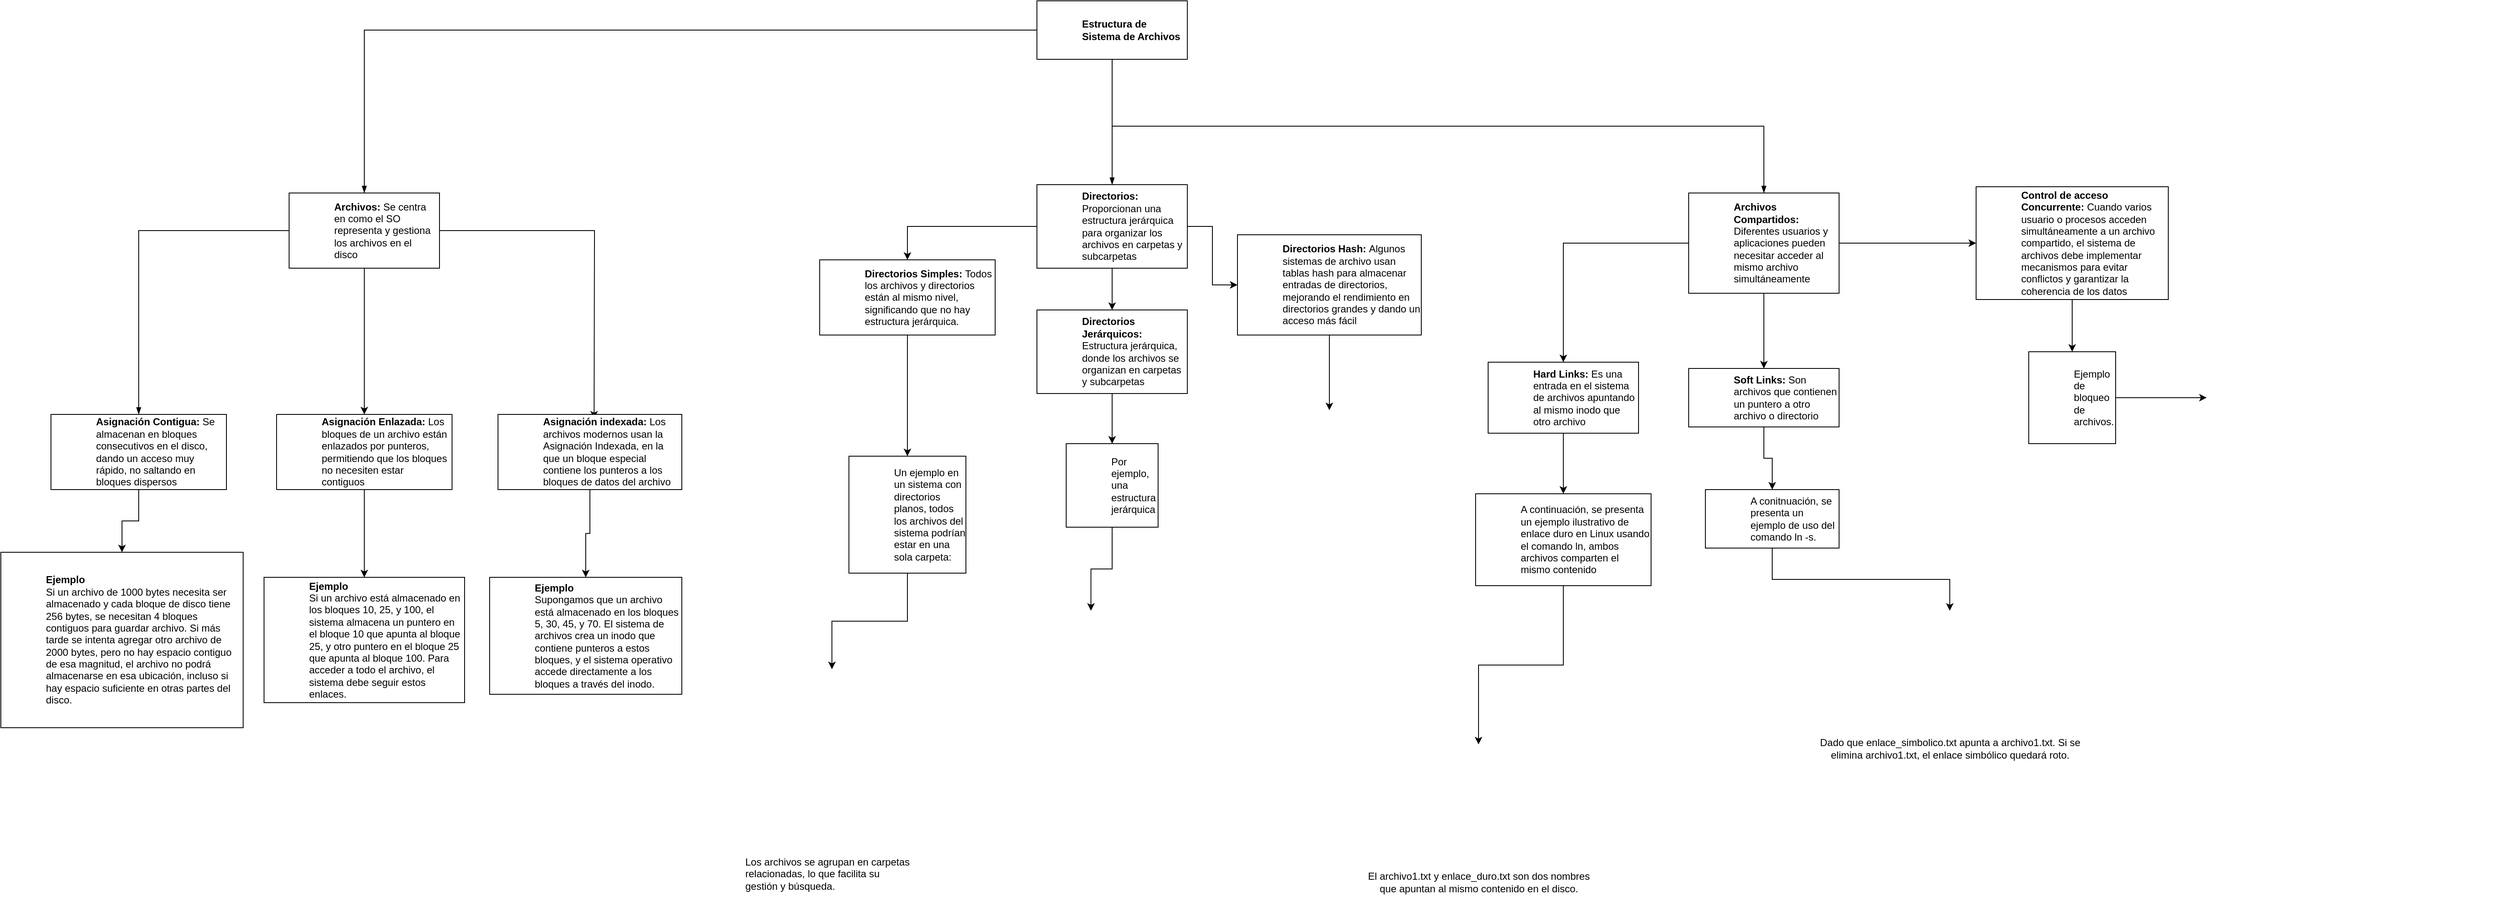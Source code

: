 <mxfile version="24.8.4">
  <diagram name="Página-1" id="pyFA8Tmh1pCsYIDLbJZS">
    <mxGraphModel dx="4190" dy="1953" grid="1" gridSize="10" guides="1" tooltips="1" connect="1" arrows="1" fold="1" page="1" pageScale="1" pageWidth="827" pageHeight="1169" math="0" shadow="0">
      <root>
        <mxCell id="0" />
        <mxCell id="1" parent="0" />
        <UserObject label="Estructura de Sistema de Archivos" placeholders="1" id="P7m57hnNrAGmOv4Gt1nb-1">
          <mxCell style="label;whiteSpace=wrap;html=1;rounded=0;glass=0;treeMoving=1;treeFolding=1;" vertex="1" parent="1">
            <mxGeometry x="530" y="40" width="180" height="70" as="geometry" />
          </mxCell>
        </UserObject>
        <mxCell id="P7m57hnNrAGmOv4Gt1nb-2" value="" style="endArrow=blockThin;endFill=1;fontSize=11;edgeStyle=elbowEdgeStyle;elbow=vertical;rounded=0;exitX=0;exitY=0.5;exitDx=0;exitDy=0;entryX=0.5;entryY=0;entryDx=0;entryDy=0;" edge="1" parent="1" source="P7m57hnNrAGmOv4Gt1nb-1" target="P7m57hnNrAGmOv4Gt1nb-4">
          <mxGeometry relative="1" as="geometry">
            <mxPoint x="515" y="100.0" as="sourcePoint" />
            <mxPoint x="-370" y="260.0" as="targetPoint" />
            <Array as="points">
              <mxPoint x="140" y="75" />
            </Array>
          </mxGeometry>
        </mxCell>
        <mxCell id="P7m57hnNrAGmOv4Gt1nb-3" style="edgeStyle=orthogonalEdgeStyle;rounded=0;orthogonalLoop=1;jettySize=auto;html=1;fontFamily=Helvetica;fontSize=12;fontColor=default;fontStyle=1;entryX=0.5;entryY=0;entryDx=0;entryDy=0;" edge="1" parent="1" source="P7m57hnNrAGmOv4Gt1nb-4" target="P7m57hnNrAGmOv4Gt1nb-11">
          <mxGeometry relative="1" as="geometry">
            <mxPoint x="-72" y="500" as="targetPoint" />
          </mxGeometry>
        </mxCell>
        <mxCell id="P7m57hnNrAGmOv4Gt1nb-13" style="edgeStyle=orthogonalEdgeStyle;rounded=0;orthogonalLoop=1;jettySize=auto;html=1;entryX=0.5;entryY=0;entryDx=0;entryDy=0;exitX=1;exitY=0.5;exitDx=0;exitDy=0;" edge="1" parent="1" source="P7m57hnNrAGmOv4Gt1nb-4">
          <mxGeometry relative="1" as="geometry">
            <mxPoint x="-140" y="390" as="sourcePoint" />
            <mxPoint y="540" as="targetPoint" />
          </mxGeometry>
        </mxCell>
        <UserObject label="Archivos: &lt;span style=&quot;font-weight: normal;&quot;&gt;Se centra en como el SO representa y gestiona los archivos en el disco&lt;/span&gt;&amp;nbsp;" placeholders="1" id="P7m57hnNrAGmOv4Gt1nb-4">
          <mxCell style="label;whiteSpace=wrap;html=1;rounded=0;glass=0;treeFolding=1;treeMoving=1;" vertex="1" parent="1">
            <mxGeometry x="-365" y="270" width="180" height="90" as="geometry" />
          </mxCell>
        </UserObject>
        <mxCell id="P7m57hnNrAGmOv4Gt1nb-5" value="" style="endArrow=blockThin;endFill=1;fontSize=11;edgeStyle=elbowEdgeStyle;elbow=vertical;rounded=0;" edge="1" parent="1" source="P7m57hnNrAGmOv4Gt1nb-1" target="P7m57hnNrAGmOv4Gt1nb-6">
          <mxGeometry relative="1" as="geometry" />
        </mxCell>
        <mxCell id="P7m57hnNrAGmOv4Gt1nb-15" style="edgeStyle=orthogonalEdgeStyle;rounded=0;orthogonalLoop=1;jettySize=auto;html=1;entryX=0.5;entryY=0;entryDx=0;entryDy=0;" edge="1" parent="1" source="P7m57hnNrAGmOv4Gt1nb-6" target="P7m57hnNrAGmOv4Gt1nb-16">
          <mxGeometry relative="1" as="geometry">
            <mxPoint x="440" y="510" as="targetPoint" />
          </mxGeometry>
        </mxCell>
        <mxCell id="P7m57hnNrAGmOv4Gt1nb-18" value="" style="edgeStyle=orthogonalEdgeStyle;rounded=0;orthogonalLoop=1;jettySize=auto;html=1;" edge="1" parent="1" source="P7m57hnNrAGmOv4Gt1nb-6" target="P7m57hnNrAGmOv4Gt1nb-17">
          <mxGeometry relative="1" as="geometry" />
        </mxCell>
        <mxCell id="P7m57hnNrAGmOv4Gt1nb-20" value="" style="edgeStyle=orthogonalEdgeStyle;rounded=0;orthogonalLoop=1;jettySize=auto;html=1;fontFamily=Helvetica;fontSize=12;fontColor=default;fontStyle=1;" edge="1" parent="1" source="P7m57hnNrAGmOv4Gt1nb-6" target="P7m57hnNrAGmOv4Gt1nb-19">
          <mxGeometry relative="1" as="geometry" />
        </mxCell>
        <UserObject label="Directorios: &lt;span style=&quot;font-weight: normal;&quot;&gt;Proporcionan una estructura jerárquica para organizar los archivos en carpetas y subcarpetas&amp;nbsp;&lt;/span&gt;" placeholders="1" id="P7m57hnNrAGmOv4Gt1nb-6">
          <mxCell style="label;whiteSpace=wrap;html=1;rounded=0;glass=0;treeFolding=1;treeMoving=1;" vertex="1" parent="1">
            <mxGeometry x="530" y="260" width="180" height="100" as="geometry" />
          </mxCell>
        </UserObject>
        <mxCell id="P7m57hnNrAGmOv4Gt1nb-7" value="" style="endArrow=blockThin;endFill=1;fontSize=11;edgeStyle=elbowEdgeStyle;elbow=vertical;rounded=0;" edge="1" parent="1" source="P7m57hnNrAGmOv4Gt1nb-1" target="P7m57hnNrAGmOv4Gt1nb-8">
          <mxGeometry relative="1" as="geometry">
            <Array as="points">
              <mxPoint x="880" y="190" />
            </Array>
          </mxGeometry>
        </mxCell>
        <mxCell id="P7m57hnNrAGmOv4Gt1nb-26" value="" style="edgeStyle=orthogonalEdgeStyle;rounded=0;orthogonalLoop=1;jettySize=auto;html=1;fontFamily=Helvetica;fontSize=12;fontColor=default;fontStyle=1;" edge="1" parent="1" source="P7m57hnNrAGmOv4Gt1nb-8" target="P7m57hnNrAGmOv4Gt1nb-25">
          <mxGeometry relative="1" as="geometry" />
        </mxCell>
        <mxCell id="P7m57hnNrAGmOv4Gt1nb-28" value="" style="edgeStyle=orthogonalEdgeStyle;rounded=0;orthogonalLoop=1;jettySize=auto;html=1;fontFamily=Helvetica;fontSize=12;fontColor=default;fontStyle=1;" edge="1" parent="1" source="P7m57hnNrAGmOv4Gt1nb-8" target="P7m57hnNrAGmOv4Gt1nb-27">
          <mxGeometry relative="1" as="geometry" />
        </mxCell>
        <mxCell id="P7m57hnNrAGmOv4Gt1nb-30" value="" style="edgeStyle=orthogonalEdgeStyle;rounded=0;orthogonalLoop=1;jettySize=auto;html=1;fontFamily=Helvetica;fontSize=12;fontColor=default;fontStyle=1;" edge="1" parent="1" source="P7m57hnNrAGmOv4Gt1nb-8" target="P7m57hnNrAGmOv4Gt1nb-29">
          <mxGeometry relative="1" as="geometry" />
        </mxCell>
        <UserObject label="Archivos Compartidos: &lt;span style=&quot;font-weight: normal;&quot;&gt;Diferentes usuarios y aplicaciones pueden necesitar acceder al mismo archivo simultáneamente&lt;/span&gt;" placeholders="1" id="P7m57hnNrAGmOv4Gt1nb-8">
          <mxCell style="label;whiteSpace=wrap;html=1;rounded=0;glass=0;" vertex="1" parent="1">
            <mxGeometry x="1310" y="270" width="180" height="120" as="geometry" />
          </mxCell>
        </UserObject>
        <mxCell id="P7m57hnNrAGmOv4Gt1nb-9" value="" style="endArrow=blockThin;endFill=1;fontSize=11;edgeStyle=elbowEdgeStyle;elbow=vertical;rounded=0;exitX=0;exitY=0.5;exitDx=0;exitDy=0;entryX=0.5;entryY=0;entryDx=0;entryDy=0;" edge="1" parent="1" source="P7m57hnNrAGmOv4Gt1nb-4" target="P7m57hnNrAGmOv4Gt1nb-10">
          <mxGeometry relative="1" as="geometry">
            <mxPoint x="-62" y="330" as="sourcePoint" />
            <Array as="points">
              <mxPoint x="-430" y="315" />
            </Array>
          </mxGeometry>
        </mxCell>
        <mxCell id="P7m57hnNrAGmOv4Gt1nb-44" style="edgeStyle=orthogonalEdgeStyle;rounded=0;orthogonalLoop=1;jettySize=auto;html=1;entryX=0.5;entryY=0;entryDx=0;entryDy=0;fontFamily=Helvetica;fontSize=12;fontColor=default;fontStyle=1;" edge="1" parent="1" source="P7m57hnNrAGmOv4Gt1nb-10" target="P7m57hnNrAGmOv4Gt1nb-43">
          <mxGeometry relative="1" as="geometry" />
        </mxCell>
        <UserObject label="Asignación Contigua: &lt;span style=&quot;font-weight: normal;&quot;&gt;Se almacenan en bloques consecutivos en el disco, dando un acceso muy rápido, no saltando en bloques dispersos&lt;/span&gt;" placeholders="1" id="P7m57hnNrAGmOv4Gt1nb-10">
          <mxCell style="label;whiteSpace=wrap;html=1;rounded=0;glass=0;treeFolding=1;treeMoving=1;" vertex="1" parent="1">
            <mxGeometry x="-650" y="535" width="210" height="90" as="geometry" />
          </mxCell>
        </UserObject>
        <mxCell id="P7m57hnNrAGmOv4Gt1nb-47" style="edgeStyle=orthogonalEdgeStyle;rounded=0;orthogonalLoop=1;jettySize=auto;html=1;entryX=0.5;entryY=0;entryDx=0;entryDy=0;fontFamily=Helvetica;fontSize=12;fontColor=default;fontStyle=1;" edge="1" parent="1" source="P7m57hnNrAGmOv4Gt1nb-11" target="P7m57hnNrAGmOv4Gt1nb-46">
          <mxGeometry relative="1" as="geometry" />
        </mxCell>
        <UserObject label="Asignación Enlazada: &lt;span style=&quot;font-weight: 400;&quot;&gt;Los bloques de un archivo están enlazados por punteros, permitiendo que los bloques no necesiten estar contiguos&lt;/span&gt;&amp;nbsp;" placeholders="1" id="P7m57hnNrAGmOv4Gt1nb-11">
          <mxCell style="label;whiteSpace=wrap;html=1;rounded=0;glass=0;treeFolding=1;treeMoving=1;" vertex="1" parent="1">
            <mxGeometry x="-380" y="535" width="210" height="90" as="geometry" />
          </mxCell>
        </UserObject>
        <mxCell id="P7m57hnNrAGmOv4Gt1nb-51" style="edgeStyle=orthogonalEdgeStyle;rounded=0;orthogonalLoop=1;jettySize=auto;html=1;entryX=0.5;entryY=0;entryDx=0;entryDy=0;fontFamily=Helvetica;fontSize=12;fontColor=default;fontStyle=1;" edge="1" parent="1" source="P7m57hnNrAGmOv4Gt1nb-12" target="P7m57hnNrAGmOv4Gt1nb-48">
          <mxGeometry relative="1" as="geometry" />
        </mxCell>
        <UserObject label="Asignación indexada: &lt;span style=&quot;font-weight: 400;&quot;&gt;Los archivos modernos usan la Asignación Indexada, en la que un bloque especial contiene los punteros a los bloques de datos del archivo&lt;/span&gt;" placeholders="1" id="P7m57hnNrAGmOv4Gt1nb-12">
          <mxCell style="label;whiteSpace=wrap;html=1;rounded=0;glass=0;treeFolding=1;treeMoving=1;" vertex="1" parent="1">
            <mxGeometry x="-115" y="535" width="220" height="90" as="geometry" />
          </mxCell>
        </UserObject>
        <mxCell id="P7m57hnNrAGmOv4Gt1nb-55" value="" style="edgeStyle=orthogonalEdgeStyle;rounded=0;orthogonalLoop=1;jettySize=auto;html=1;fontFamily=Helvetica;fontSize=12;fontColor=default;fontStyle=1;" edge="1" parent="1" source="P7m57hnNrAGmOv4Gt1nb-16" target="P7m57hnNrAGmOv4Gt1nb-52">
          <mxGeometry relative="1" as="geometry" />
        </mxCell>
        <UserObject label="Directorios Simples: &lt;span style=&quot;font-weight: normal;&quot;&gt;Todos los archivos y directorios están al mismo nivel, significando que no hay estructura jerárquica.&amp;nbsp;&lt;/span&gt;" placeholders="1" id="P7m57hnNrAGmOv4Gt1nb-16">
          <mxCell style="label;whiteSpace=wrap;html=1;rounded=0;glass=0;treeFolding=1;treeMoving=1;" vertex="1" parent="1">
            <mxGeometry x="270" y="350" width="210" height="90" as="geometry" />
          </mxCell>
        </UserObject>
        <mxCell id="P7m57hnNrAGmOv4Gt1nb-60" value="" style="edgeStyle=orthogonalEdgeStyle;rounded=0;orthogonalLoop=1;jettySize=auto;html=1;fontFamily=Helvetica;fontSize=12;fontColor=default;fontStyle=1;" edge="1" parent="1" source="P7m57hnNrAGmOv4Gt1nb-17" target="P7m57hnNrAGmOv4Gt1nb-57">
          <mxGeometry relative="1" as="geometry" />
        </mxCell>
        <UserObject label="Directorios Jerárquicos: &lt;span style=&quot;font-weight: normal;&quot;&gt;Estructura jerárquica, donde los archivos se organizan en carpetas y subcarpetas&lt;/span&gt;" placeholders="1" id="P7m57hnNrAGmOv4Gt1nb-17">
          <mxCell style="label;whiteSpace=wrap;html=1;rounded=0;glass=0;treeFolding=1;treeMoving=1;" vertex="1" parent="1">
            <mxGeometry x="530" y="410" width="180" height="100" as="geometry" />
          </mxCell>
        </UserObject>
        <mxCell id="P7m57hnNrAGmOv4Gt1nb-63" style="edgeStyle=orthogonalEdgeStyle;rounded=0;orthogonalLoop=1;jettySize=auto;html=1;entryX=0.5;entryY=0;entryDx=0;entryDy=0;fontFamily=Helvetica;fontSize=12;fontColor=default;fontStyle=1;" edge="1" parent="1" source="P7m57hnNrAGmOv4Gt1nb-19" target="P7m57hnNrAGmOv4Gt1nb-62">
          <mxGeometry relative="1" as="geometry" />
        </mxCell>
        <UserObject label="Directorios Hash: &lt;span style=&quot;font-weight: normal;&quot;&gt;Algunos sistemas de archivo usan tablas hash para almacenar entradas de directorios, mejorando el rendimiento en directorios grandes y dando un acceso más fácil&lt;/span&gt;" placeholders="1" id="P7m57hnNrAGmOv4Gt1nb-19">
          <mxCell style="label;whiteSpace=wrap;html=1;rounded=0;glass=0;treeFolding=1;treeMoving=1;" vertex="1" parent="1">
            <mxGeometry x="770" y="320" width="220" height="120" as="geometry" />
          </mxCell>
        </UserObject>
        <mxCell id="P7m57hnNrAGmOv4Gt1nb-65" style="edgeStyle=orthogonalEdgeStyle;rounded=0;orthogonalLoop=1;jettySize=auto;html=1;entryX=0.5;entryY=0;entryDx=0;entryDy=0;fontFamily=Helvetica;fontSize=12;fontColor=default;fontStyle=1;" edge="1" parent="1" source="P7m57hnNrAGmOv4Gt1nb-25" target="P7m57hnNrAGmOv4Gt1nb-64">
          <mxGeometry relative="1" as="geometry" />
        </mxCell>
        <UserObject label="Hard Links: &lt;span style=&quot;font-weight: normal;&quot;&gt;Es una entrada en el sistema de archivos apuntando al mismo inodo que otro archivo&lt;/span&gt;" placeholders="1" id="P7m57hnNrAGmOv4Gt1nb-25">
          <mxCell style="label;whiteSpace=wrap;html=1;rounded=0;glass=0;strokeColor=default;align=left;verticalAlign=middle;spacingLeft=52;spacing=2;fontFamily=Helvetica;fontSize=12;fontColor=default;fontStyle=1;fillColor=default;" vertex="1" parent="1">
            <mxGeometry x="1070" y="472.5" width="180" height="85" as="geometry" />
          </mxCell>
        </UserObject>
        <mxCell id="P7m57hnNrAGmOv4Gt1nb-71" value="" style="edgeStyle=orthogonalEdgeStyle;rounded=0;orthogonalLoop=1;jettySize=auto;html=1;fontFamily=Helvetica;fontSize=12;fontColor=default;fontStyle=1;" edge="1" parent="1" source="P7m57hnNrAGmOv4Gt1nb-27" target="P7m57hnNrAGmOv4Gt1nb-69">
          <mxGeometry relative="1" as="geometry" />
        </mxCell>
        <UserObject label="Soft Links: &lt;span style=&quot;font-weight: 400;&quot;&gt;Son archivos que contienen un puntero a otro archivo o directorio&lt;/span&gt;" placeholders="1" id="P7m57hnNrAGmOv4Gt1nb-27">
          <mxCell style="label;whiteSpace=wrap;html=1;rounded=0;glass=0;" vertex="1" parent="1">
            <mxGeometry x="1310" y="480" width="180" height="70" as="geometry" />
          </mxCell>
        </UserObject>
        <mxCell id="P7m57hnNrAGmOv4Gt1nb-75" value="" style="edgeStyle=orthogonalEdgeStyle;rounded=0;orthogonalLoop=1;jettySize=auto;html=1;fontFamily=Helvetica;fontSize=12;fontColor=default;fontStyle=1;" edge="1" parent="1" source="P7m57hnNrAGmOv4Gt1nb-29" target="P7m57hnNrAGmOv4Gt1nb-74">
          <mxGeometry relative="1" as="geometry" />
        </mxCell>
        <UserObject label="Control de acceso Concurrente: &lt;span style=&quot;font-weight: normal;&quot;&gt;Cuando varios usuario o procesos acceden simultáneamente a un archivo compartido, el sistema de archivos debe implementar mecanismos para evitar conflictos y garantizar la coherencia de los datos&amp;nbsp;&lt;/span&gt;" placeholders="1" id="P7m57hnNrAGmOv4Gt1nb-29">
          <mxCell style="label;whiteSpace=wrap;html=1;rounded=0;glass=0;strokeColor=default;align=left;verticalAlign=middle;spacingLeft=52;spacing=2;fontFamily=Helvetica;fontSize=12;fontColor=default;fontStyle=1;fillColor=default;" vertex="1" parent="1">
            <mxGeometry x="1654" y="262.5" width="230" height="135" as="geometry" />
          </mxCell>
        </UserObject>
        <mxCell id="P7m57hnNrAGmOv4Gt1nb-43" value="&lt;div&gt;Ejemplo&lt;/div&gt;&lt;div style=&quot;&quot;&gt;&lt;span style=&quot;font-weight: normal;&quot;&gt;Si un archivo de 1000 bytes necesita ser almacenado y cada bloque de disco tiene 256 bytes, se necesitan 4 bloques contiguos para guardar archivo. Si más tarde se intenta agregar otro archivo de 2000 bytes, pero no hay espacio contiguo de esa magnitud, el archivo no podrá almacenarse en esa ubicación, incluso si hay espacio suficiente en otras partes del disco.&lt;/span&gt;&lt;/div&gt;" style="rounded=0;whiteSpace=wrap;html=1;glass=0;strokeColor=default;align=left;verticalAlign=middle;spacingLeft=52;spacing=2;fontFamily=Helvetica;fontSize=12;fontColor=default;fontStyle=1;fillColor=default;" vertex="1" parent="1">
          <mxGeometry x="-710" y="700" width="290" height="210" as="geometry" />
        </mxCell>
        <mxCell id="P7m57hnNrAGmOv4Gt1nb-46" value="&lt;div&gt;Ejemplo&lt;/div&gt;&lt;div&gt;&lt;span style=&quot;font-weight: normal;&quot;&gt;Si un archivo está almacenado en los bloques 10, 25, y 100, el sistema almacena un puntero en el bloque 10 que apunta al bloque 25, y otro puntero en el bloque 25 que apunta al bloque 100. Para acceder a todo el archivo, el sistema debe seguir estos enlaces.&lt;/span&gt;&lt;/div&gt;" style="rounded=0;whiteSpace=wrap;html=1;glass=0;strokeColor=default;align=left;verticalAlign=middle;spacingLeft=52;spacing=2;fontFamily=Helvetica;fontSize=12;fontColor=default;fontStyle=1;fillColor=default;" vertex="1" parent="1">
          <mxGeometry x="-395" y="730" width="240" height="150" as="geometry" />
        </mxCell>
        <mxCell id="P7m57hnNrAGmOv4Gt1nb-48" value="&lt;div&gt;Ejemplo&lt;/div&gt;&lt;div&gt;&lt;span style=&quot;font-weight: normal;&quot;&gt;Supongamos que un archivo está almacenado en los bloques 5, 30, 45, y 70. El sistema de archivos crea un inodo que contiene punteros a estos bloques, y el sistema operativo accede directamente a los bloques a través del inodo.&lt;/span&gt;&lt;/div&gt;" style="rounded=0;whiteSpace=wrap;html=1;glass=0;strokeColor=default;align=left;verticalAlign=middle;spacingLeft=52;spacing=2;fontFamily=Helvetica;fontSize=12;fontColor=default;fontStyle=1;fillColor=default;" vertex="1" parent="1">
          <mxGeometry x="-125" y="730" width="230" height="140" as="geometry" />
        </mxCell>
        <mxCell id="P7m57hnNrAGmOv4Gt1nb-56" value="" style="edgeStyle=orthogonalEdgeStyle;rounded=0;orthogonalLoop=1;jettySize=auto;html=1;fontFamily=Helvetica;fontSize=12;fontColor=default;fontStyle=1;" edge="1" parent="1" source="P7m57hnNrAGmOv4Gt1nb-52" target="P7m57hnNrAGmOv4Gt1nb-54">
          <mxGeometry relative="1" as="geometry" />
        </mxCell>
        <mxCell id="P7m57hnNrAGmOv4Gt1nb-52" value="&lt;span style=&quot;font-weight: normal;&quot;&gt;Un ejemplo en un sistema con directorios planos, todos los archivos del sistema podrían estar en una sola carpeta:&lt;/span&gt;" style="rounded=0;whiteSpace=wrap;html=1;glass=0;strokeColor=default;align=left;verticalAlign=middle;spacingLeft=52;spacing=2;fontFamily=Helvetica;fontSize=12;fontColor=default;fontStyle=1;fillColor=default;" vertex="1" parent="1">
          <mxGeometry x="305" y="585" width="140" height="140" as="geometry" />
        </mxCell>
        <mxCell id="P7m57hnNrAGmOv4Gt1nb-54" value="" style="shape=image;verticalLabelPosition=bottom;labelBackgroundColor=default;verticalAlign=top;aspect=fixed;imageAspect=0;image=https://vigs950813.github.io/RDD_SO_U4/images/figura2.png;clipPath=inset(7.87% 17% 6.48% 15.67%);" vertex="1" parent="1">
          <mxGeometry x="170.0" y="840" width="229.3" height="210" as="geometry" />
        </mxCell>
        <mxCell id="P7m57hnNrAGmOv4Gt1nb-61" value="" style="edgeStyle=orthogonalEdgeStyle;rounded=0;orthogonalLoop=1;jettySize=auto;html=1;fontFamily=Helvetica;fontSize=12;fontColor=default;fontStyle=1;" edge="1" parent="1" source="P7m57hnNrAGmOv4Gt1nb-57" target="P7m57hnNrAGmOv4Gt1nb-58">
          <mxGeometry relative="1" as="geometry" />
        </mxCell>
        <mxCell id="P7m57hnNrAGmOv4Gt1nb-57" value="&lt;span style=&quot;font-weight: normal;&quot;&gt;Por ejemplo, una estructura jerárquica&lt;/span&gt;" style="rounded=0;whiteSpace=wrap;html=1;glass=0;strokeColor=default;align=left;verticalAlign=middle;spacingLeft=52;spacing=2;fontFamily=Helvetica;fontSize=12;fontColor=default;fontStyle=1;fillColor=default;" vertex="1" parent="1">
          <mxGeometry x="565" y="570" width="110" height="100" as="geometry" />
        </mxCell>
        <mxCell id="P7m57hnNrAGmOv4Gt1nb-58" value="" style="shape=image;verticalLabelPosition=bottom;labelBackgroundColor=default;verticalAlign=top;aspect=fixed;imageAspect=0;image=https://vigs950813.github.io/RDD_SO_U4/images/figura3.png;" vertex="1" parent="1">
          <mxGeometry x="480" y="770" width="229.27" height="212" as="geometry" />
        </mxCell>
        <mxCell id="P7m57hnNrAGmOv4Gt1nb-62" value="" style="shape=image;verticalLabelPosition=bottom;labelBackgroundColor=default;verticalAlign=top;aspect=fixed;imageAspect=0;image=https://www.redeszone.net/app/uploads-redeszone.net/2020/02/integridad-archivos-hash.png;" vertex="1" parent="1">
          <mxGeometry x="737.03" y="530" width="285.93" height="232" as="geometry" />
        </mxCell>
        <mxCell id="P7m57hnNrAGmOv4Gt1nb-68" style="edgeStyle=orthogonalEdgeStyle;rounded=0;orthogonalLoop=1;jettySize=auto;html=1;entryX=0.5;entryY=0;entryDx=0;entryDy=0;fontFamily=Helvetica;fontSize=12;fontColor=default;fontStyle=1;" edge="1" parent="1" source="P7m57hnNrAGmOv4Gt1nb-64" target="P7m57hnNrAGmOv4Gt1nb-66">
          <mxGeometry relative="1" as="geometry" />
        </mxCell>
        <mxCell id="P7m57hnNrAGmOv4Gt1nb-64" value="&lt;span style=&quot;font-weight: normal;&quot;&gt;A continuación, se presenta un ejemplo ilustrativo de enlace duro en Linux usando el comando ln, ambos archivos comparten el mismo contenido&lt;/span&gt;" style="rounded=0;whiteSpace=wrap;html=1;glass=0;strokeColor=default;align=left;verticalAlign=middle;spacingLeft=52;spacing=2;fontFamily=Helvetica;fontSize=12;fontColor=default;fontStyle=1;fillColor=default;" vertex="1" parent="1">
          <mxGeometry x="1055" y="630" width="210" height="110" as="geometry" />
        </mxCell>
        <mxCell id="P7m57hnNrAGmOv4Gt1nb-66" value="" style="shape=image;verticalLabelPosition=bottom;labelBackgroundColor=default;verticalAlign=top;aspect=fixed;imageAspect=0;image=https://vigs950813.github.io/RDD_SO_U4/images/codigo4.png;" vertex="1" parent="1">
          <mxGeometry x="750" y="930" width="617" height="146" as="geometry" />
        </mxCell>
        <mxCell id="P7m57hnNrAGmOv4Gt1nb-73" style="edgeStyle=orthogonalEdgeStyle;rounded=0;orthogonalLoop=1;jettySize=auto;html=1;entryX=0.5;entryY=0;entryDx=0;entryDy=0;fontFamily=Helvetica;fontSize=12;fontColor=default;fontStyle=1;" edge="1" parent="1" source="P7m57hnNrAGmOv4Gt1nb-69" target="P7m57hnNrAGmOv4Gt1nb-72">
          <mxGeometry relative="1" as="geometry" />
        </mxCell>
        <mxCell id="P7m57hnNrAGmOv4Gt1nb-69" value="&lt;span style=&quot;font-weight: normal;&quot;&gt;A conitnuación, se presenta un ejemplo de uso del comando ln -s.&lt;/span&gt;" style="rounded=0;whiteSpace=wrap;html=1;glass=0;strokeColor=default;align=left;verticalAlign=middle;spacingLeft=52;spacing=2;fontFamily=Helvetica;fontSize=12;fontColor=default;fontStyle=1;fillColor=default;" vertex="1" parent="1">
          <mxGeometry x="1330" y="625" width="160" height="70" as="geometry" />
        </mxCell>
        <mxCell id="P7m57hnNrAGmOv4Gt1nb-72" value="" style="shape=image;verticalLabelPosition=bottom;labelBackgroundColor=default;verticalAlign=top;aspect=fixed;imageAspect=0;image=https://vigs950813.github.io/RDD_SO_U4/images/codigo5.png;" vertex="1" parent="1">
          <mxGeometry x="1300" y="770" width="645" height="142" as="geometry" />
        </mxCell>
        <mxCell id="P7m57hnNrAGmOv4Gt1nb-77" value="" style="edgeStyle=orthogonalEdgeStyle;rounded=0;orthogonalLoop=1;jettySize=auto;html=1;fontFamily=Helvetica;fontSize=12;fontColor=default;fontStyle=1;" edge="1" parent="1" source="P7m57hnNrAGmOv4Gt1nb-74" target="P7m57hnNrAGmOv4Gt1nb-76">
          <mxGeometry relative="1" as="geometry" />
        </mxCell>
        <mxCell id="P7m57hnNrAGmOv4Gt1nb-74" value="&lt;span style=&quot;font-weight: 400;&quot;&gt;Ejemplo de bloqueo de archivos.&lt;/span&gt;" style="rounded=0;whiteSpace=wrap;html=1;glass=0;strokeColor=default;align=left;verticalAlign=middle;spacingLeft=52;spacing=2;fontFamily=Helvetica;fontSize=12;fontColor=default;fontStyle=1;fillColor=default;" vertex="1" parent="1">
          <mxGeometry x="1717" y="460" width="104" height="110" as="geometry" />
        </mxCell>
        <mxCell id="P7m57hnNrAGmOv4Gt1nb-76" value="" style="shape=image;verticalLabelPosition=bottom;labelBackgroundColor=default;verticalAlign=top;aspect=fixed;imageAspect=0;image=https://vigs950813.github.io/RDD_SO_U4/images/codigo6.png;" vertex="1" parent="1">
          <mxGeometry x="1930" y="366.64" width="350" height="296.73" as="geometry" />
        </mxCell>
        <mxCell id="P7m57hnNrAGmOv4Gt1nb-78" value="&lt;div style=&quot;text-align: left;&quot;&gt;&lt;span style=&quot;font-weight: normal; white-space-collapse: preserve; background-color: initial;&quot;&gt;Los archivos se agrupan en carpetas relacionadas, lo que facilita su gestión y búsqueda.&lt;/span&gt;&lt;/div&gt;" style="text;html=1;align=center;verticalAlign=middle;whiteSpace=wrap;rounded=0;fontFamily=Helvetica;fontSize=12;fontColor=default;fontStyle=1;" vertex="1" parent="1">
          <mxGeometry x="180" y="1050" width="200" height="70" as="geometry" />
        </mxCell>
        <mxCell id="P7m57hnNrAGmOv4Gt1nb-79" value="&lt;span style=&quot;font-weight: normal;&quot;&gt;El archivo1.txt y enlace_duro.txt son dos nombres que apuntan al mismo contenido en el disco.&lt;/span&gt;" style="text;html=1;align=center;verticalAlign=middle;whiteSpace=wrap;rounded=0;fontFamily=Helvetica;fontSize=12;fontColor=default;fontStyle=1;" vertex="1" parent="1">
          <mxGeometry x="918.5" y="1080" width="280" height="30" as="geometry" />
        </mxCell>
        <mxCell id="P7m57hnNrAGmOv4Gt1nb-80" value="&lt;span style=&quot;font-weight: normal;&quot;&gt;Dado que enlace_simbolico.txt apunta a archivo1.txt. Si se elimina archivo1.txt, el enlace simbólico quedará roto.&lt;/span&gt;" style="text;html=1;align=center;verticalAlign=middle;whiteSpace=wrap;rounded=0;fontFamily=Helvetica;fontSize=12;fontColor=default;fontStyle=1;" vertex="1" parent="1">
          <mxGeometry x="1462.5" y="920" width="320" height="30" as="geometry" />
        </mxCell>
      </root>
    </mxGraphModel>
  </diagram>
</mxfile>
